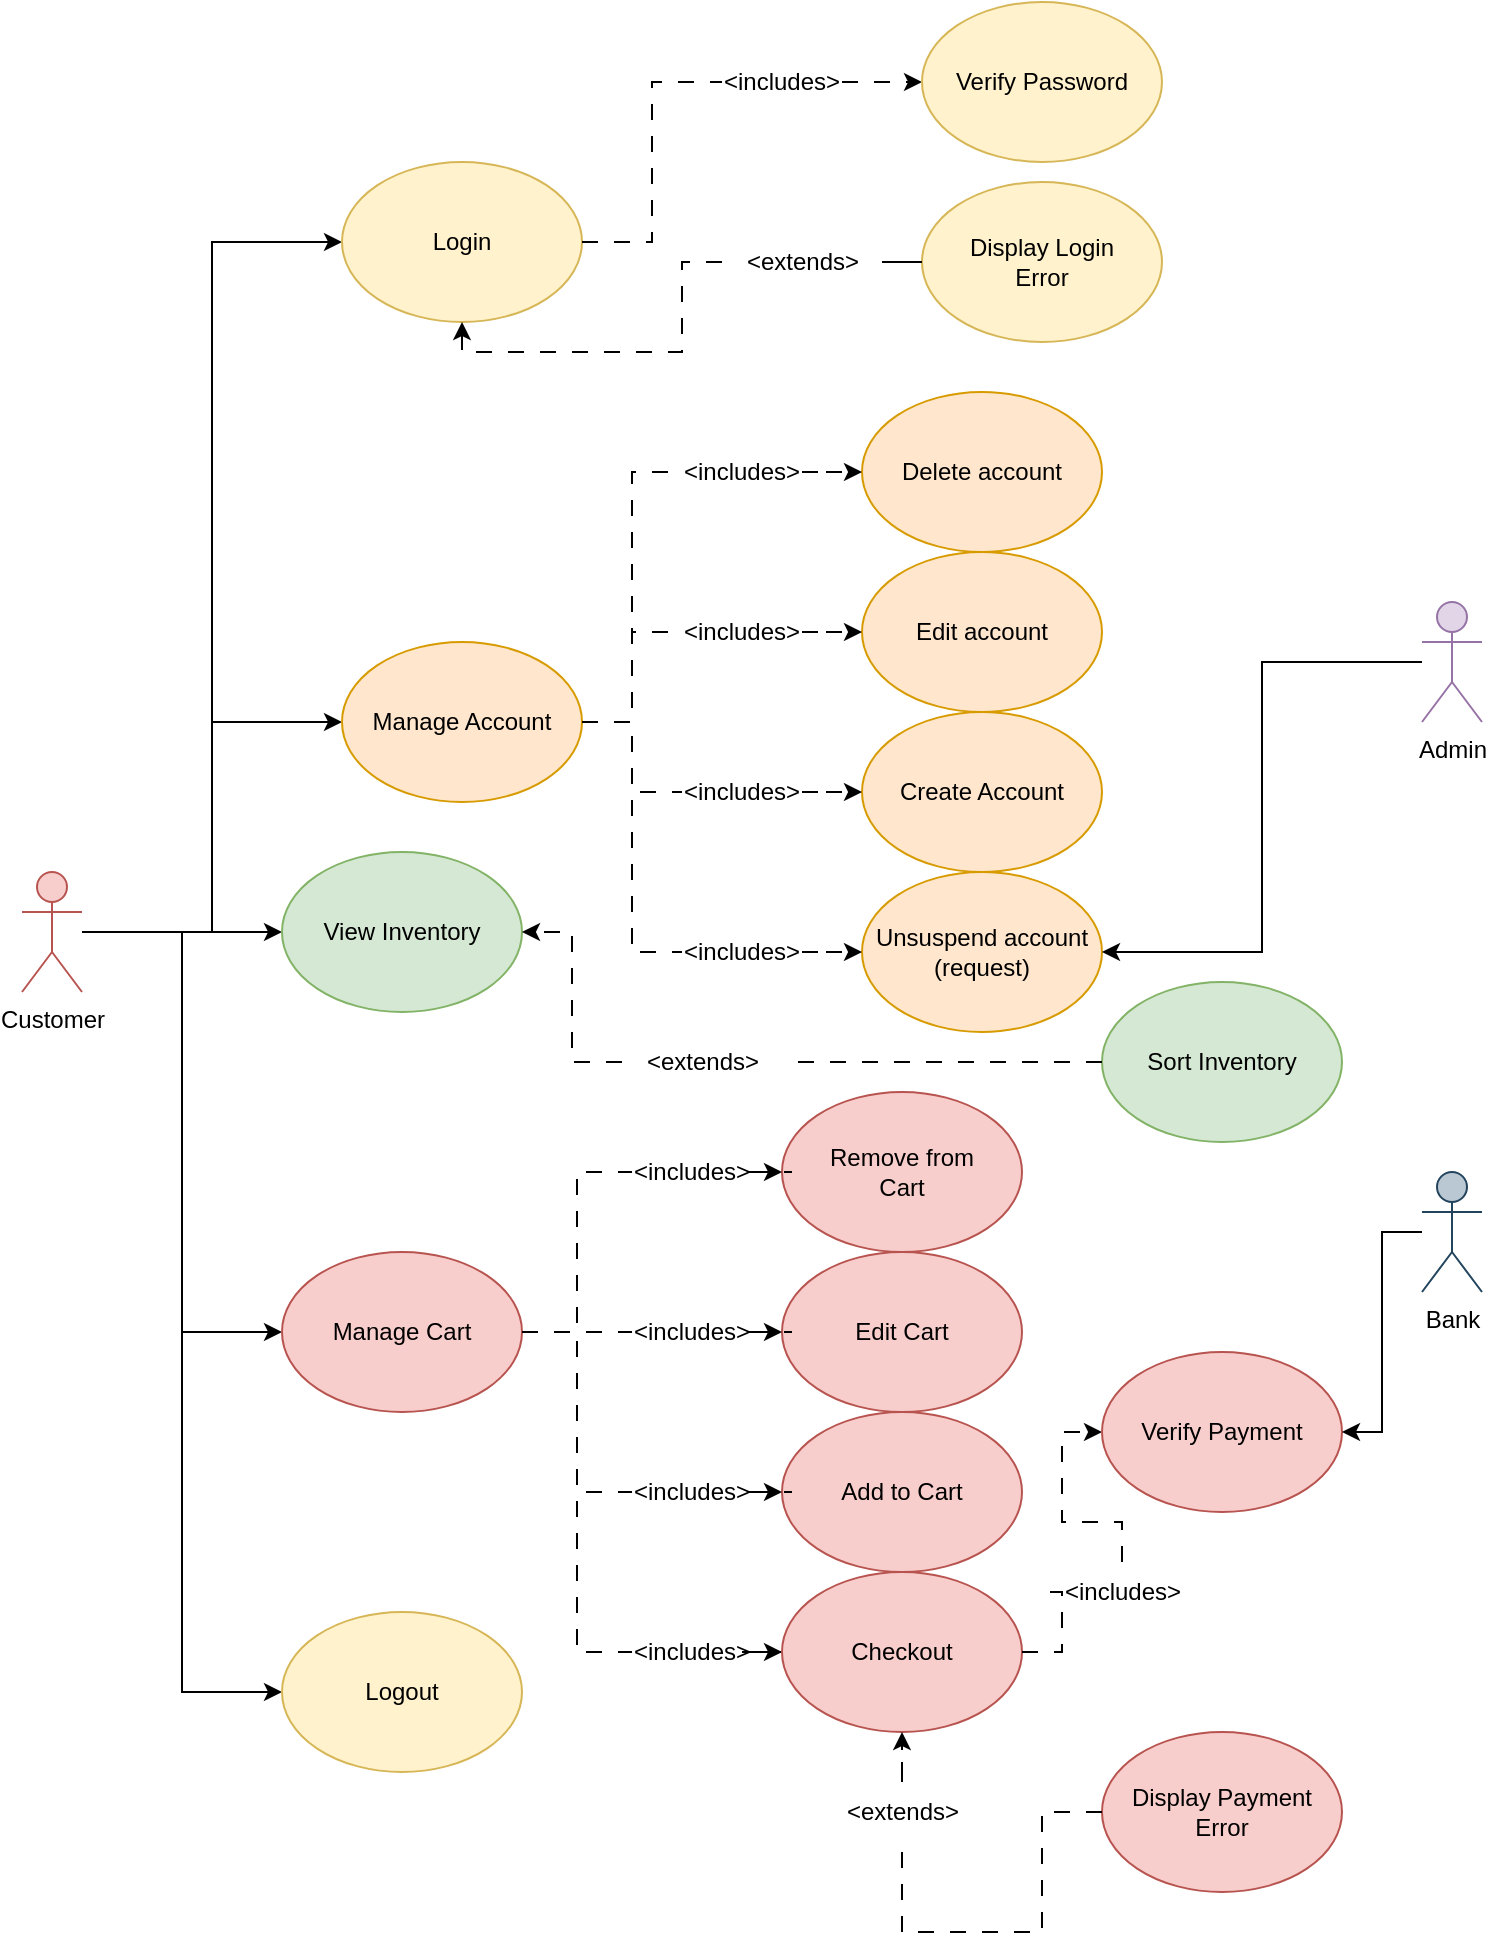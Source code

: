 <mxfile version="20.8.22" type="device"><diagram name="Page-1" id="9SAAYWy-0wYmbHwtBrWM"><mxGraphModel dx="1648" dy="889" grid="1" gridSize="10" guides="1" tooltips="1" connect="1" arrows="1" fold="1" page="1" pageScale="1" pageWidth="850" pageHeight="1100" math="0" shadow="0"><root><mxCell id="0"/><mxCell id="1" parent="0"/><mxCell id="evT3xFyOh8Bw0Gvbn8wS-33" style="edgeStyle=orthogonalEdgeStyle;rounded=0;orthogonalLoop=1;jettySize=auto;html=1;entryX=0;entryY=0.5;entryDx=0;entryDy=0;" parent="1" source="evT3xFyOh8Bw0Gvbn8wS-1" target="evT3xFyOh8Bw0Gvbn8wS-9" edge="1"><mxGeometry relative="1" as="geometry"/></mxCell><mxCell id="evT3xFyOh8Bw0Gvbn8wS-34" style="edgeStyle=orthogonalEdgeStyle;rounded=0;orthogonalLoop=1;jettySize=auto;html=1;entryX=0;entryY=0.5;entryDx=0;entryDy=0;" parent="1" source="evT3xFyOh8Bw0Gvbn8wS-1" target="evT3xFyOh8Bw0Gvbn8wS-14" edge="1"><mxGeometry relative="1" as="geometry"/></mxCell><mxCell id="evT3xFyOh8Bw0Gvbn8wS-42" style="edgeStyle=orthogonalEdgeStyle;rounded=0;orthogonalLoop=1;jettySize=auto;html=1;entryX=0;entryY=0.5;entryDx=0;entryDy=0;" parent="1" source="evT3xFyOh8Bw0Gvbn8wS-1" target="evT3xFyOh8Bw0Gvbn8wS-37" edge="1"><mxGeometry relative="1" as="geometry"/></mxCell><mxCell id="evT3xFyOh8Bw0Gvbn8wS-61" style="edgeStyle=orthogonalEdgeStyle;rounded=0;orthogonalLoop=1;jettySize=auto;html=1;entryX=0;entryY=0.5;entryDx=0;entryDy=0;" parent="1" source="evT3xFyOh8Bw0Gvbn8wS-1" target="evT3xFyOh8Bw0Gvbn8wS-52" edge="1"><mxGeometry relative="1" as="geometry"/></mxCell><mxCell id="evT3xFyOh8Bw0Gvbn8wS-63" style="edgeStyle=orthogonalEdgeStyle;rounded=0;orthogonalLoop=1;jettySize=auto;html=1;entryX=0;entryY=0.5;entryDx=0;entryDy=0;" parent="1" source="evT3xFyOh8Bw0Gvbn8wS-1" target="evT3xFyOh8Bw0Gvbn8wS-62" edge="1"><mxGeometry relative="1" as="geometry"/></mxCell><mxCell id="evT3xFyOh8Bw0Gvbn8wS-1" value="Customer" style="shape=umlActor;verticalLabelPosition=bottom;verticalAlign=top;html=1;outlineConnect=0;fillColor=#f8cecc;strokeColor=#b85450;" parent="1" vertex="1"><mxGeometry x="40" y="440" width="30" height="60" as="geometry"/></mxCell><mxCell id="evT3xFyOh8Bw0Gvbn8wS-4" value="Edit account" style="ellipse;whiteSpace=wrap;html=1;fillColor=#ffe6cc;strokeColor=#d79b00;" parent="1" vertex="1"><mxGeometry x="460" y="280" width="120" height="80" as="geometry"/></mxCell><mxCell id="evT3xFyOh8Bw0Gvbn8wS-5" value="Delete account" style="ellipse;whiteSpace=wrap;html=1;fillColor=#ffe6cc;strokeColor=#d79b00;" parent="1" vertex="1"><mxGeometry x="460" y="200" width="120" height="80" as="geometry"/></mxCell><mxCell id="evT3xFyOh8Bw0Gvbn8wS-6" value="Create Account" style="ellipse;whiteSpace=wrap;html=1;fillColor=#ffe6cc;strokeColor=#d79b00;" parent="1" vertex="1"><mxGeometry x="460" y="360" width="120" height="80" as="geometry"/></mxCell><mxCell id="evT3xFyOh8Bw0Gvbn8wS-7" value="Unsuspend account&lt;br&gt;(request)" style="ellipse;whiteSpace=wrap;html=1;fillColor=#ffe6cc;strokeColor=#d79b00;" parent="1" vertex="1"><mxGeometry x="460" y="440" width="120" height="80" as="geometry"/></mxCell><mxCell id="evT3xFyOh8Bw0Gvbn8wS-8" style="edgeStyle=orthogonalEdgeStyle;rounded=0;orthogonalLoop=1;jettySize=auto;html=1;dashed=1;dashPattern=8 8;startArrow=none;entryX=0;entryY=0.5;entryDx=0;entryDy=0;" parent="1" source="evT3xFyOh8Bw0Gvbn8wS-27" target="evT3xFyOh8Bw0Gvbn8wS-35" edge="1"><mxGeometry relative="1" as="geometry"><mxPoint x="490" y="45" as="targetPoint"/></mxGeometry></mxCell><mxCell id="evT3xFyOh8Bw0Gvbn8wS-9" value="Login" style="ellipse;whiteSpace=wrap;html=1;fillColor=#fff2cc;strokeColor=#d6b656;" parent="1" vertex="1"><mxGeometry x="200" y="85" width="120" height="80" as="geometry"/></mxCell><mxCell id="evT3xFyOh8Bw0Gvbn8wS-10" style="edgeStyle=orthogonalEdgeStyle;rounded=0;orthogonalLoop=1;jettySize=auto;html=1;entryX=0;entryY=0.5;entryDx=0;entryDy=0;dashed=1;dashPattern=8 8;startArrow=none;" parent="1" source="evT3xFyOh8Bw0Gvbn8wS-16" target="evT3xFyOh8Bw0Gvbn8wS-5" edge="1"><mxGeometry relative="1" as="geometry"/></mxCell><mxCell id="evT3xFyOh8Bw0Gvbn8wS-11" style="edgeStyle=orthogonalEdgeStyle;rounded=0;orthogonalLoop=1;jettySize=auto;html=1;entryX=0;entryY=0.5;entryDx=0;entryDy=0;dashed=1;dashPattern=8 8;startArrow=none;" parent="1" source="evT3xFyOh8Bw0Gvbn8wS-18" target="evT3xFyOh8Bw0Gvbn8wS-4" edge="1"><mxGeometry relative="1" as="geometry"/></mxCell><mxCell id="evT3xFyOh8Bw0Gvbn8wS-12" style="edgeStyle=orthogonalEdgeStyle;rounded=0;orthogonalLoop=1;jettySize=auto;html=1;entryX=0;entryY=0.5;entryDx=0;entryDy=0;dashed=1;dashPattern=8 8;startArrow=none;" parent="1" source="evT3xFyOh8Bw0Gvbn8wS-20" target="evT3xFyOh8Bw0Gvbn8wS-6" edge="1"><mxGeometry relative="1" as="geometry"/></mxCell><mxCell id="evT3xFyOh8Bw0Gvbn8wS-13" style="edgeStyle=orthogonalEdgeStyle;rounded=0;orthogonalLoop=1;jettySize=auto;html=1;entryX=0;entryY=0.5;entryDx=0;entryDy=0;dashed=1;dashPattern=8 8;startArrow=none;" parent="1" source="evT3xFyOh8Bw0Gvbn8wS-22" target="evT3xFyOh8Bw0Gvbn8wS-7" edge="1"><mxGeometry relative="1" as="geometry"/></mxCell><mxCell id="evT3xFyOh8Bw0Gvbn8wS-14" value="Manage Account" style="ellipse;whiteSpace=wrap;html=1;fillColor=#ffe6cc;strokeColor=#d79b00;" parent="1" vertex="1"><mxGeometry x="200" y="325" width="120" height="80" as="geometry"/></mxCell><mxCell id="evT3xFyOh8Bw0Gvbn8wS-15" value="" style="edgeStyle=orthogonalEdgeStyle;rounded=0;orthogonalLoop=1;jettySize=auto;html=1;entryX=0;entryY=0.5;entryDx=0;entryDy=0;dashed=1;dashPattern=8 8;endArrow=none;" parent="1" source="evT3xFyOh8Bw0Gvbn8wS-14" target="evT3xFyOh8Bw0Gvbn8wS-16" edge="1"><mxGeometry relative="1" as="geometry"><mxPoint x="320" y="365" as="sourcePoint"/><mxPoint x="450" y="245" as="targetPoint"/></mxGeometry></mxCell><mxCell id="evT3xFyOh8Bw0Gvbn8wS-16" value="&amp;lt;includes&amp;gt;" style="text;html=1;strokeColor=none;fillColor=none;align=center;verticalAlign=middle;whiteSpace=wrap;rounded=0;" parent="1" vertex="1"><mxGeometry x="370" y="225" width="60" height="30" as="geometry"/></mxCell><mxCell id="evT3xFyOh8Bw0Gvbn8wS-17" value="" style="edgeStyle=orthogonalEdgeStyle;rounded=0;orthogonalLoop=1;jettySize=auto;html=1;entryX=0;entryY=0.5;entryDx=0;entryDy=0;dashed=1;dashPattern=8 8;endArrow=none;" parent="1" source="evT3xFyOh8Bw0Gvbn8wS-14" target="evT3xFyOh8Bw0Gvbn8wS-18" edge="1"><mxGeometry relative="1" as="geometry"><mxPoint x="320" y="365" as="sourcePoint"/><mxPoint x="450" y="325" as="targetPoint"/></mxGeometry></mxCell><mxCell id="evT3xFyOh8Bw0Gvbn8wS-18" value="&amp;lt;includes&amp;gt;" style="text;html=1;strokeColor=none;fillColor=none;align=center;verticalAlign=middle;whiteSpace=wrap;rounded=0;" parent="1" vertex="1"><mxGeometry x="370" y="305" width="60" height="30" as="geometry"/></mxCell><mxCell id="evT3xFyOh8Bw0Gvbn8wS-19" value="" style="edgeStyle=orthogonalEdgeStyle;rounded=0;orthogonalLoop=1;jettySize=auto;html=1;entryX=0;entryY=0.5;entryDx=0;entryDy=0;dashed=1;dashPattern=8 8;endArrow=none;" parent="1" source="evT3xFyOh8Bw0Gvbn8wS-14" target="evT3xFyOh8Bw0Gvbn8wS-20" edge="1"><mxGeometry relative="1" as="geometry"><mxPoint x="320" y="365" as="sourcePoint"/><mxPoint x="450" y="405" as="targetPoint"/></mxGeometry></mxCell><mxCell id="evT3xFyOh8Bw0Gvbn8wS-20" value="&amp;lt;includes&amp;gt;" style="text;html=1;strokeColor=none;fillColor=none;align=center;verticalAlign=middle;whiteSpace=wrap;rounded=0;" parent="1" vertex="1"><mxGeometry x="370" y="385" width="60" height="30" as="geometry"/></mxCell><mxCell id="evT3xFyOh8Bw0Gvbn8wS-21" value="" style="edgeStyle=orthogonalEdgeStyle;rounded=0;orthogonalLoop=1;jettySize=auto;html=1;entryX=0;entryY=0.5;entryDx=0;entryDy=0;dashed=1;dashPattern=8 8;endArrow=none;" parent="1" source="evT3xFyOh8Bw0Gvbn8wS-14" target="evT3xFyOh8Bw0Gvbn8wS-22" edge="1"><mxGeometry relative="1" as="geometry"><mxPoint x="320" y="365" as="sourcePoint"/><mxPoint x="450" y="485" as="targetPoint"/></mxGeometry></mxCell><mxCell id="evT3xFyOh8Bw0Gvbn8wS-22" value="&amp;lt;includes&amp;gt;" style="text;html=1;strokeColor=none;fillColor=none;align=center;verticalAlign=middle;whiteSpace=wrap;rounded=0;" parent="1" vertex="1"><mxGeometry x="370" y="465" width="60" height="30" as="geometry"/></mxCell><mxCell id="evT3xFyOh8Bw0Gvbn8wS-23" style="edgeStyle=orthogonalEdgeStyle;rounded=0;orthogonalLoop=1;jettySize=auto;html=1;entryX=0.5;entryY=1;entryDx=0;entryDy=0;dashed=1;dashPattern=8 8;startArrow=none;" parent="1" source="evT3xFyOh8Bw0Gvbn8wS-29" target="evT3xFyOh8Bw0Gvbn8wS-9" edge="1"><mxGeometry relative="1" as="geometry"><Array as="points"><mxPoint x="370" y="135"/><mxPoint x="370" y="180"/><mxPoint x="260" y="180"/></Array></mxGeometry></mxCell><mxCell id="evT3xFyOh8Bw0Gvbn8wS-24" value="Display Login&lt;br&gt;Error" style="ellipse;whiteSpace=wrap;html=1;fillColor=#fff2cc;strokeColor=#d6b656;" parent="1" vertex="1"><mxGeometry x="490" y="95" width="120" height="80" as="geometry"/></mxCell><mxCell id="evT3xFyOh8Bw0Gvbn8wS-26" value="" style="edgeStyle=orthogonalEdgeStyle;rounded=0;orthogonalLoop=1;jettySize=auto;html=1;entryX=0;entryY=0.5;entryDx=0;entryDy=0;dashed=1;dashPattern=8 8;endArrow=none;exitX=1;exitY=0.5;exitDx=0;exitDy=0;" parent="1" source="evT3xFyOh8Bw0Gvbn8wS-9" target="evT3xFyOh8Bw0Gvbn8wS-27" edge="1"><mxGeometry relative="1" as="geometry"><mxPoint x="320" y="125" as="sourcePoint"/><mxPoint x="490" y="45" as="targetPoint"/><Array as="points"><mxPoint x="355" y="125"/><mxPoint x="355" y="45"/></Array></mxGeometry></mxCell><mxCell id="evT3xFyOh8Bw0Gvbn8wS-27" value="&amp;lt;includes&amp;gt;" style="text;html=1;strokeColor=none;fillColor=none;align=center;verticalAlign=middle;whiteSpace=wrap;rounded=0;" parent="1" vertex="1"><mxGeometry x="390" y="30" width="60" height="30" as="geometry"/></mxCell><mxCell id="evT3xFyOh8Bw0Gvbn8wS-28" value="" style="edgeStyle=orthogonalEdgeStyle;rounded=0;orthogonalLoop=1;jettySize=auto;html=1;entryX=1;entryY=0.5;entryDx=0;entryDy=0;dashed=1;dashPattern=8 8;endArrow=none;" parent="1" source="evT3xFyOh8Bw0Gvbn8wS-24" target="evT3xFyOh8Bw0Gvbn8wS-29" edge="1"><mxGeometry relative="1" as="geometry"><mxPoint x="490" y="135" as="sourcePoint"/><mxPoint x="320" y="125" as="targetPoint"/></mxGeometry></mxCell><mxCell id="evT3xFyOh8Bw0Gvbn8wS-29" value="&amp;lt;extends&amp;gt;" style="text;html=1;align=center;verticalAlign=middle;resizable=0;points=[];autosize=1;strokeColor=none;fillColor=none;" parent="1" vertex="1"><mxGeometry x="390" y="120" width="80" height="30" as="geometry"/></mxCell><mxCell id="evT3xFyOh8Bw0Gvbn8wS-35" value="Verify Password" style="ellipse;whiteSpace=wrap;html=1;fillColor=#fff2cc;strokeColor=#d6b656;" parent="1" vertex="1"><mxGeometry x="490" y="5" width="120" height="80" as="geometry"/></mxCell><mxCell id="evT3xFyOh8Bw0Gvbn8wS-37" value="View Inventory" style="ellipse;whiteSpace=wrap;html=1;fillColor=#d5e8d4;strokeColor=#82b366;" parent="1" vertex="1"><mxGeometry x="170" y="430" width="120" height="80" as="geometry"/></mxCell><mxCell id="evT3xFyOh8Bw0Gvbn8wS-39" style="edgeStyle=orthogonalEdgeStyle;rounded=0;orthogonalLoop=1;jettySize=auto;html=1;entryX=1;entryY=0.5;entryDx=0;entryDy=0;dashed=1;dashPattern=8 8;startArrow=none;" parent="1" source="evT3xFyOh8Bw0Gvbn8wS-40" target="evT3xFyOh8Bw0Gvbn8wS-37" edge="1"><mxGeometry relative="1" as="geometry"/></mxCell><mxCell id="evT3xFyOh8Bw0Gvbn8wS-38" value="Sort Inventory" style="ellipse;whiteSpace=wrap;html=1;fillColor=#d5e8d4;strokeColor=#82b366;" parent="1" vertex="1"><mxGeometry x="580" y="495" width="120" height="80" as="geometry"/></mxCell><mxCell id="evT3xFyOh8Bw0Gvbn8wS-41" value="" style="edgeStyle=orthogonalEdgeStyle;rounded=0;orthogonalLoop=1;jettySize=auto;html=1;entryX=1;entryY=0.5;entryDx=0;entryDy=0;dashed=1;dashPattern=8 8;endArrow=none;" parent="1" source="evT3xFyOh8Bw0Gvbn8wS-38" target="evT3xFyOh8Bw0Gvbn8wS-40" edge="1"><mxGeometry relative="1" as="geometry"><mxPoint x="380" y="550" as="sourcePoint"/><mxPoint x="280" y="535" as="targetPoint"/></mxGeometry></mxCell><mxCell id="evT3xFyOh8Bw0Gvbn8wS-40" value="&amp;lt;extends&amp;gt;" style="text;html=1;align=center;verticalAlign=middle;resizable=0;points=[];autosize=1;strokeColor=none;fillColor=none;" parent="1" vertex="1"><mxGeometry x="340" y="520" width="80" height="30" as="geometry"/></mxCell><mxCell id="evT3xFyOh8Bw0Gvbn8wS-45" value="Edit Cart" style="ellipse;whiteSpace=wrap;html=1;fillColor=#f8cecc;strokeColor=#b85450;" parent="1" vertex="1"><mxGeometry x="420" y="630" width="120" height="80" as="geometry"/></mxCell><mxCell id="evT3xFyOh8Bw0Gvbn8wS-46" value="Add to Cart" style="ellipse;whiteSpace=wrap;html=1;fillColor=#f8cecc;strokeColor=#b85450;" parent="1" vertex="1"><mxGeometry x="420" y="710" width="120" height="80" as="geometry"/></mxCell><mxCell id="evT3xFyOh8Bw0Gvbn8wS-47" value="Remove from&lt;br&gt;Cart" style="ellipse;whiteSpace=wrap;html=1;fillColor=#f8cecc;strokeColor=#b85450;" parent="1" vertex="1"><mxGeometry x="420" y="550" width="120" height="80" as="geometry"/></mxCell><mxCell id="evT3xFyOh8Bw0Gvbn8wS-48" style="edgeStyle=orthogonalEdgeStyle;rounded=0;orthogonalLoop=1;jettySize=auto;html=1;entryX=0;entryY=0.5;entryDx=0;entryDy=0;dashed=1;dashPattern=8 8;startArrow=none;" parent="1" source="evT3xFyOh8Bw0Gvbn8wS-54" target="evT3xFyOh8Bw0Gvbn8wS-47" edge="1"><mxGeometry relative="1" as="geometry"/></mxCell><mxCell id="evT3xFyOh8Bw0Gvbn8wS-49" style="edgeStyle=orthogonalEdgeStyle;rounded=0;orthogonalLoop=1;jettySize=auto;html=1;entryX=0;entryY=0.5;entryDx=0;entryDy=0;dashed=1;dashPattern=8 8;startArrow=none;" parent="1" source="evT3xFyOh8Bw0Gvbn8wS-56" target="evT3xFyOh8Bw0Gvbn8wS-45" edge="1"><mxGeometry relative="1" as="geometry"/></mxCell><mxCell id="evT3xFyOh8Bw0Gvbn8wS-50" style="edgeStyle=orthogonalEdgeStyle;rounded=0;orthogonalLoop=1;jettySize=auto;html=1;entryX=0;entryY=0.5;entryDx=0;entryDy=0;dashed=1;dashPattern=8 8;startArrow=none;" parent="1" source="evT3xFyOh8Bw0Gvbn8wS-58" target="evT3xFyOh8Bw0Gvbn8wS-46" edge="1"><mxGeometry relative="1" as="geometry"/></mxCell><mxCell id="i30bNZZ1vQKUqcftXEuW-2" style="edgeStyle=orthogonalEdgeStyle;rounded=0;orthogonalLoop=1;jettySize=auto;html=1;entryX=0;entryY=0.5;entryDx=0;entryDy=0;startArrow=none;" edge="1" parent="1" source="i30bNZZ1vQKUqcftXEuW-3" target="i30bNZZ1vQKUqcftXEuW-1"><mxGeometry relative="1" as="geometry"/></mxCell><mxCell id="evT3xFyOh8Bw0Gvbn8wS-52" value="Manage Cart" style="ellipse;whiteSpace=wrap;html=1;fillColor=#f8cecc;strokeColor=#b85450;" parent="1" vertex="1"><mxGeometry x="170" y="630" width="120" height="80" as="geometry"/></mxCell><mxCell id="evT3xFyOh8Bw0Gvbn8wS-53" value="" style="edgeStyle=orthogonalEdgeStyle;rounded=0;orthogonalLoop=1;jettySize=auto;html=1;entryX=0;entryY=0.5;entryDx=0;entryDy=0;dashed=1;dashPattern=8 8;endArrow=none;" parent="1" source="evT3xFyOh8Bw0Gvbn8wS-52" target="evT3xFyOh8Bw0Gvbn8wS-54" edge="1"><mxGeometry relative="1" as="geometry"><mxPoint x="290" y="700" as="sourcePoint"/><mxPoint x="470" y="590" as="targetPoint"/></mxGeometry></mxCell><mxCell id="evT3xFyOh8Bw0Gvbn8wS-54" value="&amp;lt;includes&amp;gt;" style="text;html=1;strokeColor=none;fillColor=none;align=center;verticalAlign=middle;whiteSpace=wrap;rounded=0;" parent="1" vertex="1"><mxGeometry x="345" y="575" width="60" height="30" as="geometry"/></mxCell><mxCell id="evT3xFyOh8Bw0Gvbn8wS-55" value="" style="edgeStyle=orthogonalEdgeStyle;rounded=0;orthogonalLoop=1;jettySize=auto;html=1;entryX=0;entryY=0.5;entryDx=0;entryDy=0;dashed=1;dashPattern=8 8;endArrow=none;" parent="1" source="evT3xFyOh8Bw0Gvbn8wS-52" target="evT3xFyOh8Bw0Gvbn8wS-56" edge="1"><mxGeometry relative="1" as="geometry"><mxPoint x="290" y="700" as="sourcePoint"/><mxPoint x="470" y="670" as="targetPoint"/></mxGeometry></mxCell><mxCell id="evT3xFyOh8Bw0Gvbn8wS-56" value="&amp;lt;includes&amp;gt;" style="text;html=1;strokeColor=none;fillColor=none;align=center;verticalAlign=middle;whiteSpace=wrap;rounded=0;" parent="1" vertex="1"><mxGeometry x="345" y="655" width="60" height="30" as="geometry"/></mxCell><mxCell id="evT3xFyOh8Bw0Gvbn8wS-57" value="" style="edgeStyle=orthogonalEdgeStyle;rounded=0;orthogonalLoop=1;jettySize=auto;html=1;entryX=0;entryY=0.5;entryDx=0;entryDy=0;dashed=1;dashPattern=8 8;endArrow=none;" parent="1" source="evT3xFyOh8Bw0Gvbn8wS-52" target="evT3xFyOh8Bw0Gvbn8wS-58" edge="1"><mxGeometry relative="1" as="geometry"><mxPoint x="290" y="700" as="sourcePoint"/><mxPoint x="470" y="750" as="targetPoint"/></mxGeometry></mxCell><mxCell id="evT3xFyOh8Bw0Gvbn8wS-58" value="&amp;lt;includes&amp;gt;" style="text;html=1;strokeColor=none;fillColor=none;align=center;verticalAlign=middle;whiteSpace=wrap;rounded=0;" parent="1" vertex="1"><mxGeometry x="345" y="735" width="60" height="30" as="geometry"/></mxCell><mxCell id="evT3xFyOh8Bw0Gvbn8wS-62" value="Logout" style="ellipse;whiteSpace=wrap;html=1;fillColor=#fff2cc;strokeColor=#d6b656;" parent="1" vertex="1"><mxGeometry x="170" y="810" width="120" height="80" as="geometry"/></mxCell><mxCell id="evT3xFyOh8Bw0Gvbn8wS-65" style="edgeStyle=orthogonalEdgeStyle;rounded=0;orthogonalLoop=1;jettySize=auto;html=1;entryX=1;entryY=0.5;entryDx=0;entryDy=0;" parent="1" source="evT3xFyOh8Bw0Gvbn8wS-64" target="evT3xFyOh8Bw0Gvbn8wS-7" edge="1"><mxGeometry relative="1" as="geometry"/></mxCell><mxCell id="evT3xFyOh8Bw0Gvbn8wS-64" value="Admin" style="shape=umlActor;verticalLabelPosition=bottom;verticalAlign=top;html=1;outlineConnect=0;fillColor=#e1d5e7;strokeColor=#9673a6;" parent="1" vertex="1"><mxGeometry x="740" y="305" width="30" height="60" as="geometry"/></mxCell><mxCell id="i30bNZZ1vQKUqcftXEuW-9" style="edgeStyle=orthogonalEdgeStyle;rounded=0;orthogonalLoop=1;jettySize=auto;html=1;entryX=0;entryY=0.5;entryDx=0;entryDy=0;dashed=1;dashPattern=8 8;startArrow=none;" edge="1" parent="1" source="i30bNZZ1vQKUqcftXEuW-12" target="i30bNZZ1vQKUqcftXEuW-5"><mxGeometry relative="1" as="geometry"/></mxCell><mxCell id="i30bNZZ1vQKUqcftXEuW-1" value="Checkout" style="ellipse;whiteSpace=wrap;html=1;fillColor=#f8cecc;strokeColor=#b85450;" vertex="1" parent="1"><mxGeometry x="420" y="790" width="120" height="80" as="geometry"/></mxCell><mxCell id="i30bNZZ1vQKUqcftXEuW-4" value="" style="edgeStyle=orthogonalEdgeStyle;rounded=0;orthogonalLoop=1;jettySize=auto;html=1;entryX=0;entryY=0.5;entryDx=0;entryDy=0;endArrow=none;dashed=1;dashPattern=8 8;" edge="1" parent="1" source="evT3xFyOh8Bw0Gvbn8wS-52" target="i30bNZZ1vQKUqcftXEuW-3"><mxGeometry relative="1" as="geometry"><mxPoint x="290" y="670" as="sourcePoint"/><mxPoint x="420" y="830" as="targetPoint"/></mxGeometry></mxCell><mxCell id="i30bNZZ1vQKUqcftXEuW-3" value="&amp;lt;includes&amp;gt;" style="text;html=1;strokeColor=none;fillColor=none;align=center;verticalAlign=middle;whiteSpace=wrap;rounded=0;" vertex="1" parent="1"><mxGeometry x="345" y="815" width="60" height="30" as="geometry"/></mxCell><mxCell id="i30bNZZ1vQKUqcftXEuW-5" value="Verify Payment" style="ellipse;whiteSpace=wrap;html=1;fillColor=#f8cecc;strokeColor=#b85450;" vertex="1" parent="1"><mxGeometry x="580" y="680" width="120" height="80" as="geometry"/></mxCell><mxCell id="i30bNZZ1vQKUqcftXEuW-8" style="edgeStyle=orthogonalEdgeStyle;rounded=0;orthogonalLoop=1;jettySize=auto;html=1;entryX=0.5;entryY=1;entryDx=0;entryDy=0;dashed=1;dashPattern=8 8;startArrow=none;" edge="1" parent="1" source="i30bNZZ1vQKUqcftXEuW-14" target="i30bNZZ1vQKUqcftXEuW-1"><mxGeometry relative="1" as="geometry"/></mxCell><mxCell id="i30bNZZ1vQKUqcftXEuW-6" value="Display Payment&lt;br&gt;Error" style="ellipse;whiteSpace=wrap;html=1;fillColor=#f8cecc;strokeColor=#b85450;" vertex="1" parent="1"><mxGeometry x="580" y="870" width="120" height="80" as="geometry"/></mxCell><mxCell id="i30bNZZ1vQKUqcftXEuW-11" style="edgeStyle=orthogonalEdgeStyle;rounded=0;orthogonalLoop=1;jettySize=auto;html=1;entryX=1;entryY=0.5;entryDx=0;entryDy=0;" edge="1" parent="1" source="i30bNZZ1vQKUqcftXEuW-10" target="i30bNZZ1vQKUqcftXEuW-5"><mxGeometry relative="1" as="geometry"/></mxCell><mxCell id="i30bNZZ1vQKUqcftXEuW-10" value="Bank" style="shape=umlActor;verticalLabelPosition=bottom;verticalAlign=top;html=1;outlineConnect=0;fillColor=#bac8d3;strokeColor=#23445d;" vertex="1" parent="1"><mxGeometry x="740" y="590" width="30" height="60" as="geometry"/></mxCell><mxCell id="i30bNZZ1vQKUqcftXEuW-13" value="" style="edgeStyle=orthogonalEdgeStyle;rounded=0;orthogonalLoop=1;jettySize=auto;html=1;entryX=0;entryY=0.5;entryDx=0;entryDy=0;dashed=1;dashPattern=8 8;endArrow=none;" edge="1" parent="1" source="i30bNZZ1vQKUqcftXEuW-1" target="i30bNZZ1vQKUqcftXEuW-12"><mxGeometry relative="1" as="geometry"><mxPoint x="540" y="830" as="sourcePoint"/><mxPoint x="580" y="720" as="targetPoint"/></mxGeometry></mxCell><mxCell id="i30bNZZ1vQKUqcftXEuW-12" value="&amp;lt;includes&amp;gt;" style="text;html=1;align=center;verticalAlign=middle;resizable=0;points=[];autosize=1;strokeColor=none;fillColor=none;" vertex="1" parent="1"><mxGeometry x="550" y="785" width="80" height="30" as="geometry"/></mxCell><mxCell id="i30bNZZ1vQKUqcftXEuW-15" value="" style="edgeStyle=orthogonalEdgeStyle;rounded=0;orthogonalLoop=1;jettySize=auto;html=1;entryX=0.5;entryY=1;entryDx=0;entryDy=0;dashed=1;dashPattern=8 8;endArrow=none;" edge="1" parent="1" source="i30bNZZ1vQKUqcftXEuW-6" target="i30bNZZ1vQKUqcftXEuW-14"><mxGeometry relative="1" as="geometry"><mxPoint x="580" y="910" as="sourcePoint"/><mxPoint x="480" y="870" as="targetPoint"/></mxGeometry></mxCell><mxCell id="i30bNZZ1vQKUqcftXEuW-14" value="&amp;lt;extends&amp;gt;" style="text;html=1;align=center;verticalAlign=middle;resizable=0;points=[];autosize=1;strokeColor=none;fillColor=none;" vertex="1" parent="1"><mxGeometry x="440" y="895" width="80" height="30" as="geometry"/></mxCell></root></mxGraphModel></diagram></mxfile>